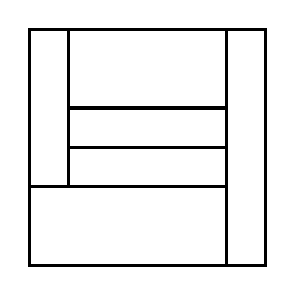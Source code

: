 \begin{tikzpicture}[very thick, scale=.5]
    \draw (0,2) rectangle (1,6);
    \draw (1,4) rectangle (5,6);
    \draw (1,3) rectangle (5,4);
    \draw (1,2) rectangle (5,3);
    \draw (0,0) rectangle (5,2);
    \draw (5,0) rectangle (6,6);
\end{tikzpicture}
